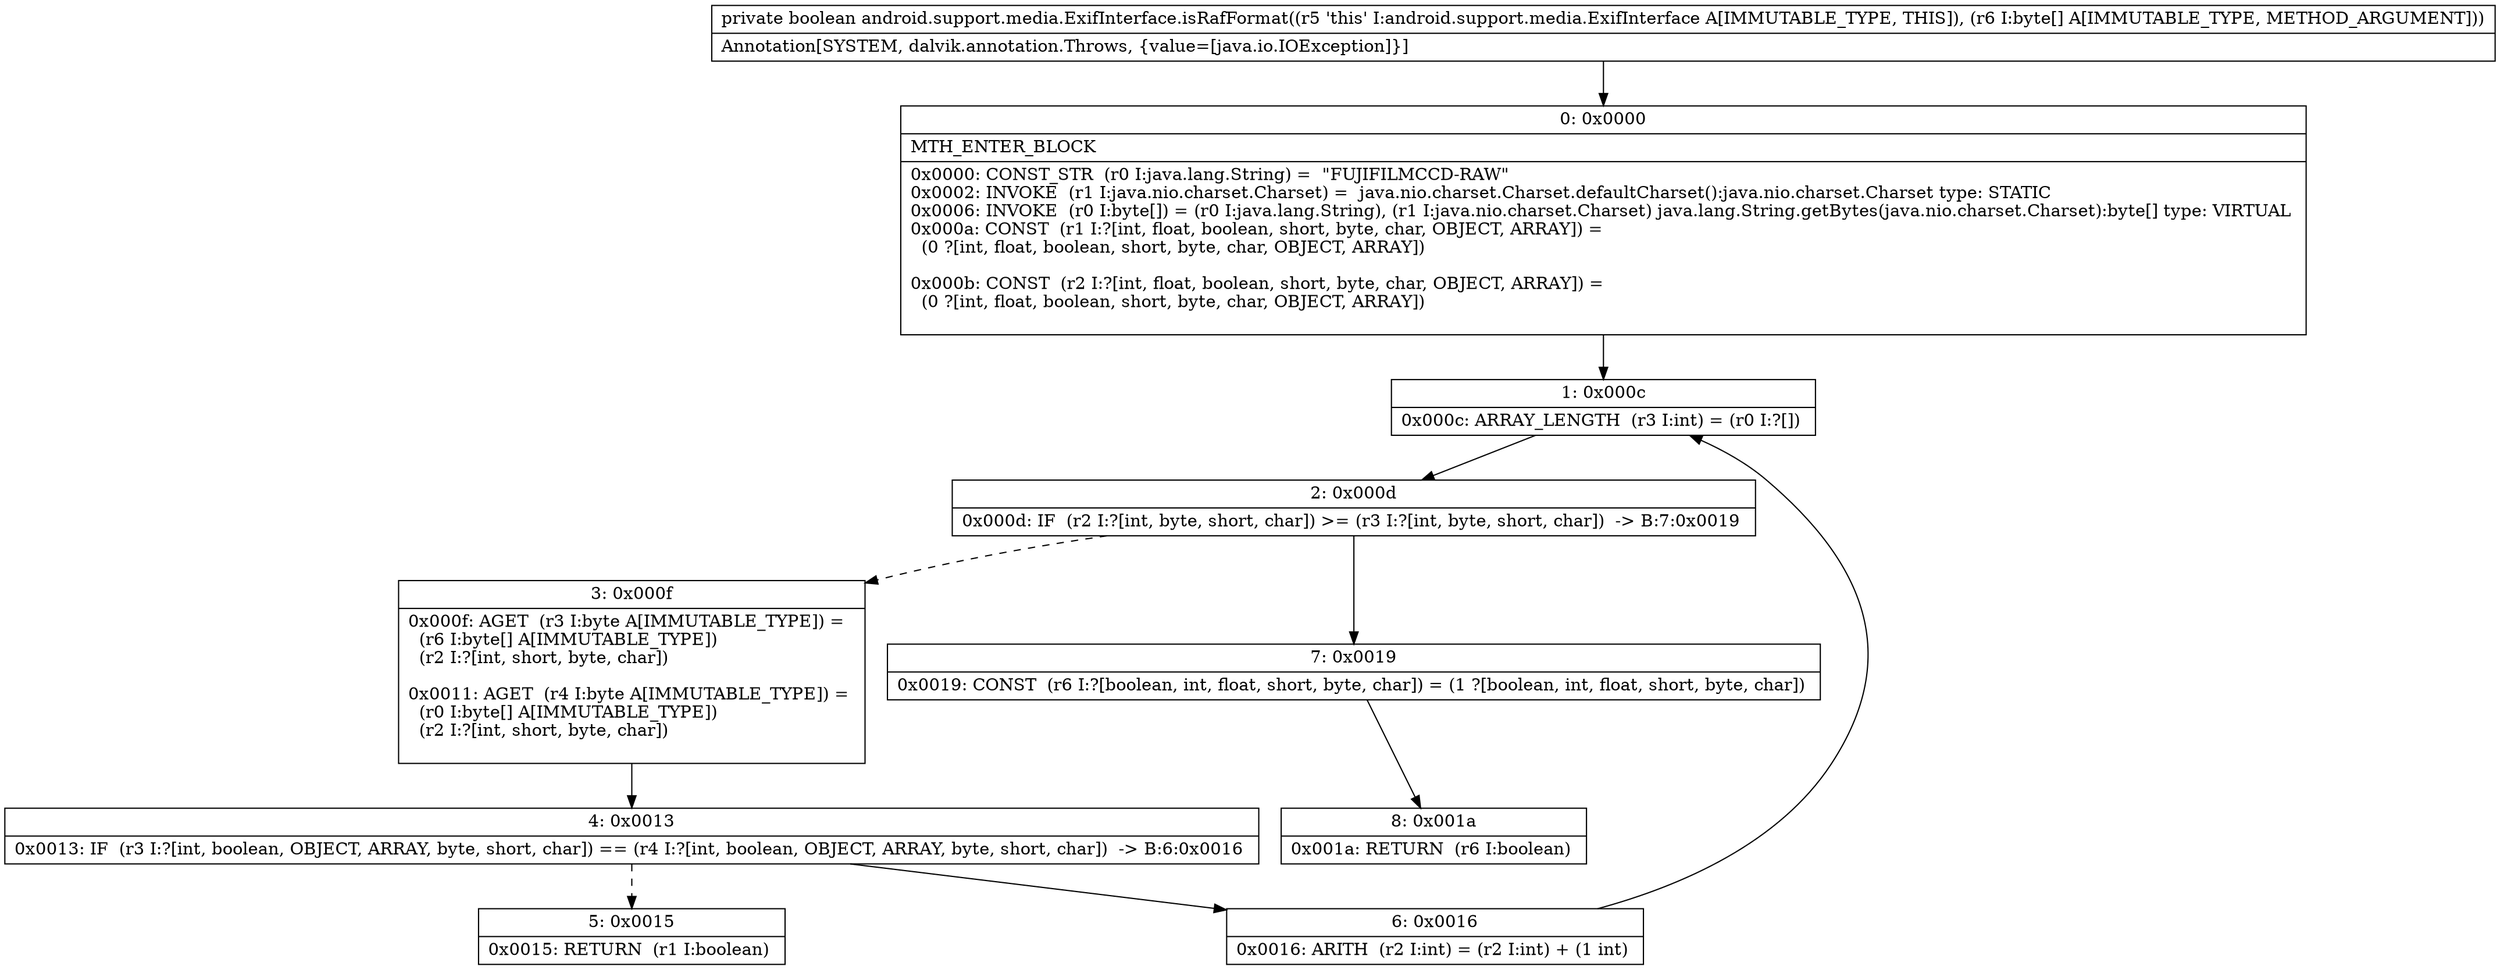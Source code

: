 digraph "CFG forandroid.support.media.ExifInterface.isRafFormat([B)Z" {
Node_0 [shape=record,label="{0\:\ 0x0000|MTH_ENTER_BLOCK\l|0x0000: CONST_STR  (r0 I:java.lang.String) =  \"FUJIFILMCCD\-RAW\" \l0x0002: INVOKE  (r1 I:java.nio.charset.Charset) =  java.nio.charset.Charset.defaultCharset():java.nio.charset.Charset type: STATIC \l0x0006: INVOKE  (r0 I:byte[]) = (r0 I:java.lang.String), (r1 I:java.nio.charset.Charset) java.lang.String.getBytes(java.nio.charset.Charset):byte[] type: VIRTUAL \l0x000a: CONST  (r1 I:?[int, float, boolean, short, byte, char, OBJECT, ARRAY]) = \l  (0 ?[int, float, boolean, short, byte, char, OBJECT, ARRAY])\l \l0x000b: CONST  (r2 I:?[int, float, boolean, short, byte, char, OBJECT, ARRAY]) = \l  (0 ?[int, float, boolean, short, byte, char, OBJECT, ARRAY])\l \l}"];
Node_1 [shape=record,label="{1\:\ 0x000c|0x000c: ARRAY_LENGTH  (r3 I:int) = (r0 I:?[]) \l}"];
Node_2 [shape=record,label="{2\:\ 0x000d|0x000d: IF  (r2 I:?[int, byte, short, char]) \>= (r3 I:?[int, byte, short, char])  \-\> B:7:0x0019 \l}"];
Node_3 [shape=record,label="{3\:\ 0x000f|0x000f: AGET  (r3 I:byte A[IMMUTABLE_TYPE]) = \l  (r6 I:byte[] A[IMMUTABLE_TYPE])\l  (r2 I:?[int, short, byte, char])\l \l0x0011: AGET  (r4 I:byte A[IMMUTABLE_TYPE]) = \l  (r0 I:byte[] A[IMMUTABLE_TYPE])\l  (r2 I:?[int, short, byte, char])\l \l}"];
Node_4 [shape=record,label="{4\:\ 0x0013|0x0013: IF  (r3 I:?[int, boolean, OBJECT, ARRAY, byte, short, char]) == (r4 I:?[int, boolean, OBJECT, ARRAY, byte, short, char])  \-\> B:6:0x0016 \l}"];
Node_5 [shape=record,label="{5\:\ 0x0015|0x0015: RETURN  (r1 I:boolean) \l}"];
Node_6 [shape=record,label="{6\:\ 0x0016|0x0016: ARITH  (r2 I:int) = (r2 I:int) + (1 int) \l}"];
Node_7 [shape=record,label="{7\:\ 0x0019|0x0019: CONST  (r6 I:?[boolean, int, float, short, byte, char]) = (1 ?[boolean, int, float, short, byte, char]) \l}"];
Node_8 [shape=record,label="{8\:\ 0x001a|0x001a: RETURN  (r6 I:boolean) \l}"];
MethodNode[shape=record,label="{private boolean android.support.media.ExifInterface.isRafFormat((r5 'this' I:android.support.media.ExifInterface A[IMMUTABLE_TYPE, THIS]), (r6 I:byte[] A[IMMUTABLE_TYPE, METHOD_ARGUMENT]))  | Annotation[SYSTEM, dalvik.annotation.Throws, \{value=[java.io.IOException]\}]\l}"];
MethodNode -> Node_0;
Node_0 -> Node_1;
Node_1 -> Node_2;
Node_2 -> Node_3[style=dashed];
Node_2 -> Node_7;
Node_3 -> Node_4;
Node_4 -> Node_5[style=dashed];
Node_4 -> Node_6;
Node_6 -> Node_1;
Node_7 -> Node_8;
}


